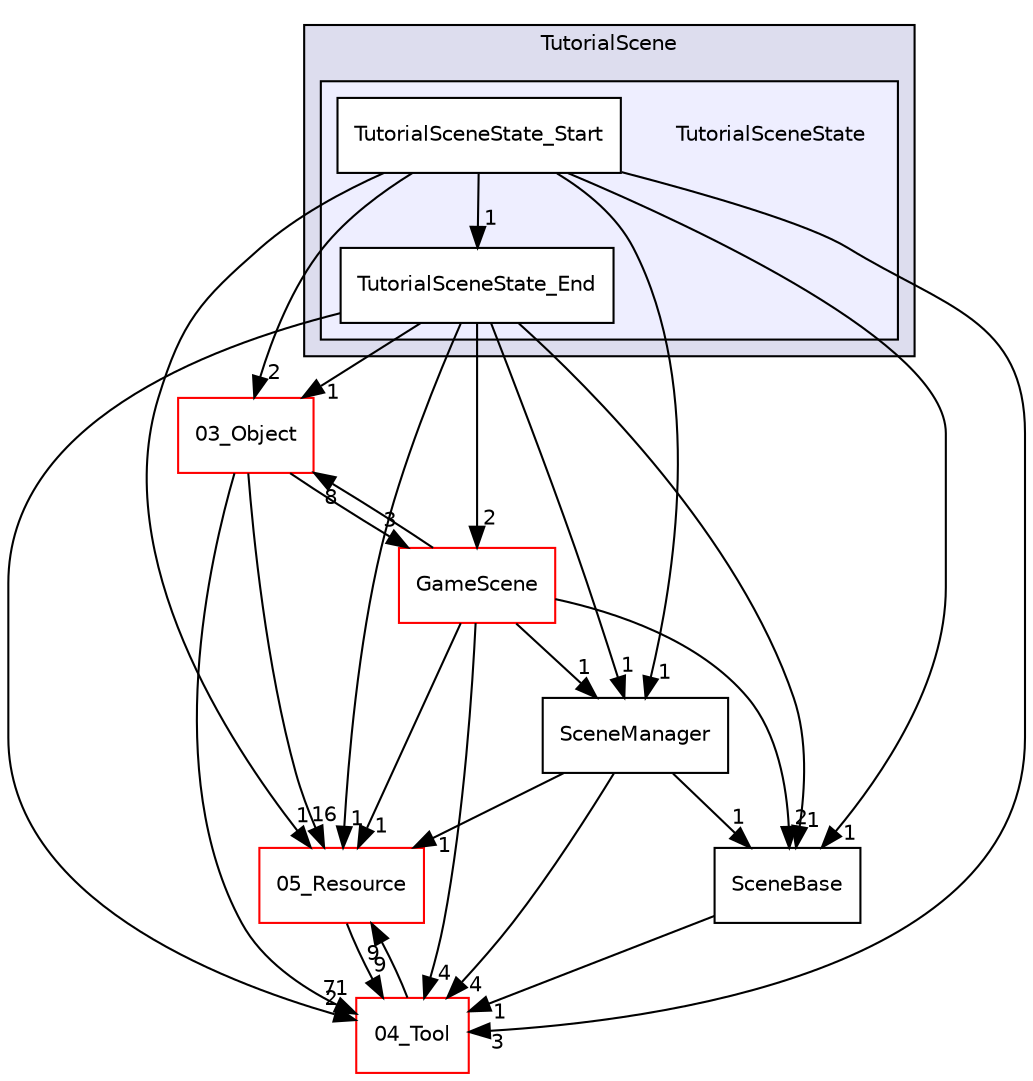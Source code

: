 digraph "C:/HAL/PG関係/03_作成プログラム/03_HAL授業/就職作品/Project/source/02_Scene/Scenes/TutorialScene/TutorialSceneState" {
  compound=true
  node [ fontsize="10", fontname="Helvetica"];
  edge [ labelfontsize="10", labelfontname="Helvetica"];
  subgraph clusterdir_62b08ef7ae86b6920ebead2e737e590c {
    graph [ bgcolor="#ddddee", pencolor="black", label="TutorialScene" fontname="Helvetica", fontsize="10", URL="dir_62b08ef7ae86b6920ebead2e737e590c.html"]
  subgraph clusterdir_99143e8bdcfc704a4e741b043a086551 {
    graph [ bgcolor="#eeeeff", pencolor="black", label="" URL="dir_99143e8bdcfc704a4e741b043a086551.html"];
    dir_99143e8bdcfc704a4e741b043a086551 [shape=plaintext label="TutorialSceneState"];
    dir_25573f6713d422fb7e7f317cef7e806a [shape=box label="TutorialSceneState_End" color="black" fillcolor="white" style="filled" URL="dir_25573f6713d422fb7e7f317cef7e806a.html"];
    dir_27721de22bf3ebe8246d7debd9594dc5 [shape=box label="TutorialSceneState_Start" color="black" fillcolor="white" style="filled" URL="dir_27721de22bf3ebe8246d7debd9594dc5.html"];
  }
  }
  dir_b0e70bc53ec7a5495699a9078a4a2f93 [shape=box label="03_Object" fillcolor="white" style="filled" color="red" URL="dir_b0e70bc53ec7a5495699a9078a4a2f93.html"];
  dir_6e58c436369e4a795ef16d3c489c4702 [shape=box label="05_Resource" fillcolor="white" style="filled" color="red" URL="dir_6e58c436369e4a795ef16d3c489c4702.html"];
  dir_8aa962ecbf640e466ad96d63abe85453 [shape=box label="SceneManager" URL="dir_8aa962ecbf640e466ad96d63abe85453.html"];
  dir_48bb4aacea20c6a8378e1408d864b090 [shape=box label="04_Tool" fillcolor="white" style="filled" color="red" URL="dir_48bb4aacea20c6a8378e1408d864b090.html"];
  dir_b3919f6d615a3952fcf5dafaeefedb63 [shape=box label="SceneBase" URL="dir_b3919f6d615a3952fcf5dafaeefedb63.html"];
  dir_5a4ecaa15c4505050e43eb0ae98ca90f [shape=box label="GameScene" fillcolor="white" style="filled" color="red" URL="dir_5a4ecaa15c4505050e43eb0ae98ca90f.html"];
  dir_b0e70bc53ec7a5495699a9078a4a2f93->dir_6e58c436369e4a795ef16d3c489c4702 [headlabel="16", labeldistance=1.5 headhref="dir_000027_000158.html"];
  dir_b0e70bc53ec7a5495699a9078a4a2f93->dir_48bb4aacea20c6a8378e1408d864b090 [headlabel="71", labeldistance=1.5 headhref="dir_000027_000080.html"];
  dir_b0e70bc53ec7a5495699a9078a4a2f93->dir_5a4ecaa15c4505050e43eb0ae98ca90f [headlabel="3", labeldistance=1.5 headhref="dir_000027_000014.html"];
  dir_6e58c436369e4a795ef16d3c489c4702->dir_48bb4aacea20c6a8378e1408d864b090 [headlabel="9", labeldistance=1.5 headhref="dir_000158_000080.html"];
  dir_25573f6713d422fb7e7f317cef7e806a->dir_b0e70bc53ec7a5495699a9078a4a2f93 [headlabel="1", labeldistance=1.5 headhref="dir_000025_000027.html"];
  dir_25573f6713d422fb7e7f317cef7e806a->dir_6e58c436369e4a795ef16d3c489c4702 [headlabel="1", labeldistance=1.5 headhref="dir_000025_000158.html"];
  dir_25573f6713d422fb7e7f317cef7e806a->dir_8aa962ecbf640e466ad96d63abe85453 [headlabel="1", labeldistance=1.5 headhref="dir_000025_000012.html"];
  dir_25573f6713d422fb7e7f317cef7e806a->dir_48bb4aacea20c6a8378e1408d864b090 [headlabel="2", labeldistance=1.5 headhref="dir_000025_000080.html"];
  dir_25573f6713d422fb7e7f317cef7e806a->dir_b3919f6d615a3952fcf5dafaeefedb63 [headlabel="1", labeldistance=1.5 headhref="dir_000025_000011.html"];
  dir_25573f6713d422fb7e7f317cef7e806a->dir_5a4ecaa15c4505050e43eb0ae98ca90f [headlabel="2", labeldistance=1.5 headhref="dir_000025_000014.html"];
  dir_8aa962ecbf640e466ad96d63abe85453->dir_6e58c436369e4a795ef16d3c489c4702 [headlabel="1", labeldistance=1.5 headhref="dir_000012_000158.html"];
  dir_8aa962ecbf640e466ad96d63abe85453->dir_48bb4aacea20c6a8378e1408d864b090 [headlabel="4", labeldistance=1.5 headhref="dir_000012_000080.html"];
  dir_8aa962ecbf640e466ad96d63abe85453->dir_b3919f6d615a3952fcf5dafaeefedb63 [headlabel="1", labeldistance=1.5 headhref="dir_000012_000011.html"];
  dir_48bb4aacea20c6a8378e1408d864b090->dir_6e58c436369e4a795ef16d3c489c4702 [headlabel="9", labeldistance=1.5 headhref="dir_000080_000158.html"];
  dir_27721de22bf3ebe8246d7debd9594dc5->dir_b0e70bc53ec7a5495699a9078a4a2f93 [headlabel="2", labeldistance=1.5 headhref="dir_000026_000027.html"];
  dir_27721de22bf3ebe8246d7debd9594dc5->dir_6e58c436369e4a795ef16d3c489c4702 [headlabel="1", labeldistance=1.5 headhref="dir_000026_000158.html"];
  dir_27721de22bf3ebe8246d7debd9594dc5->dir_25573f6713d422fb7e7f317cef7e806a [headlabel="1", labeldistance=1.5 headhref="dir_000026_000025.html"];
  dir_27721de22bf3ebe8246d7debd9594dc5->dir_8aa962ecbf640e466ad96d63abe85453 [headlabel="1", labeldistance=1.5 headhref="dir_000026_000012.html"];
  dir_27721de22bf3ebe8246d7debd9594dc5->dir_48bb4aacea20c6a8378e1408d864b090 [headlabel="3", labeldistance=1.5 headhref="dir_000026_000080.html"];
  dir_27721de22bf3ebe8246d7debd9594dc5->dir_b3919f6d615a3952fcf5dafaeefedb63 [headlabel="1", labeldistance=1.5 headhref="dir_000026_000011.html"];
  dir_b3919f6d615a3952fcf5dafaeefedb63->dir_48bb4aacea20c6a8378e1408d864b090 [headlabel="1", labeldistance=1.5 headhref="dir_000011_000080.html"];
  dir_5a4ecaa15c4505050e43eb0ae98ca90f->dir_b0e70bc53ec7a5495699a9078a4a2f93 [headlabel="8", labeldistance=1.5 headhref="dir_000014_000027.html"];
  dir_5a4ecaa15c4505050e43eb0ae98ca90f->dir_6e58c436369e4a795ef16d3c489c4702 [headlabel="1", labeldistance=1.5 headhref="dir_000014_000158.html"];
  dir_5a4ecaa15c4505050e43eb0ae98ca90f->dir_8aa962ecbf640e466ad96d63abe85453 [headlabel="1", labeldistance=1.5 headhref="dir_000014_000012.html"];
  dir_5a4ecaa15c4505050e43eb0ae98ca90f->dir_48bb4aacea20c6a8378e1408d864b090 [headlabel="4", labeldistance=1.5 headhref="dir_000014_000080.html"];
  dir_5a4ecaa15c4505050e43eb0ae98ca90f->dir_b3919f6d615a3952fcf5dafaeefedb63 [headlabel="2", labeldistance=1.5 headhref="dir_000014_000011.html"];
}
